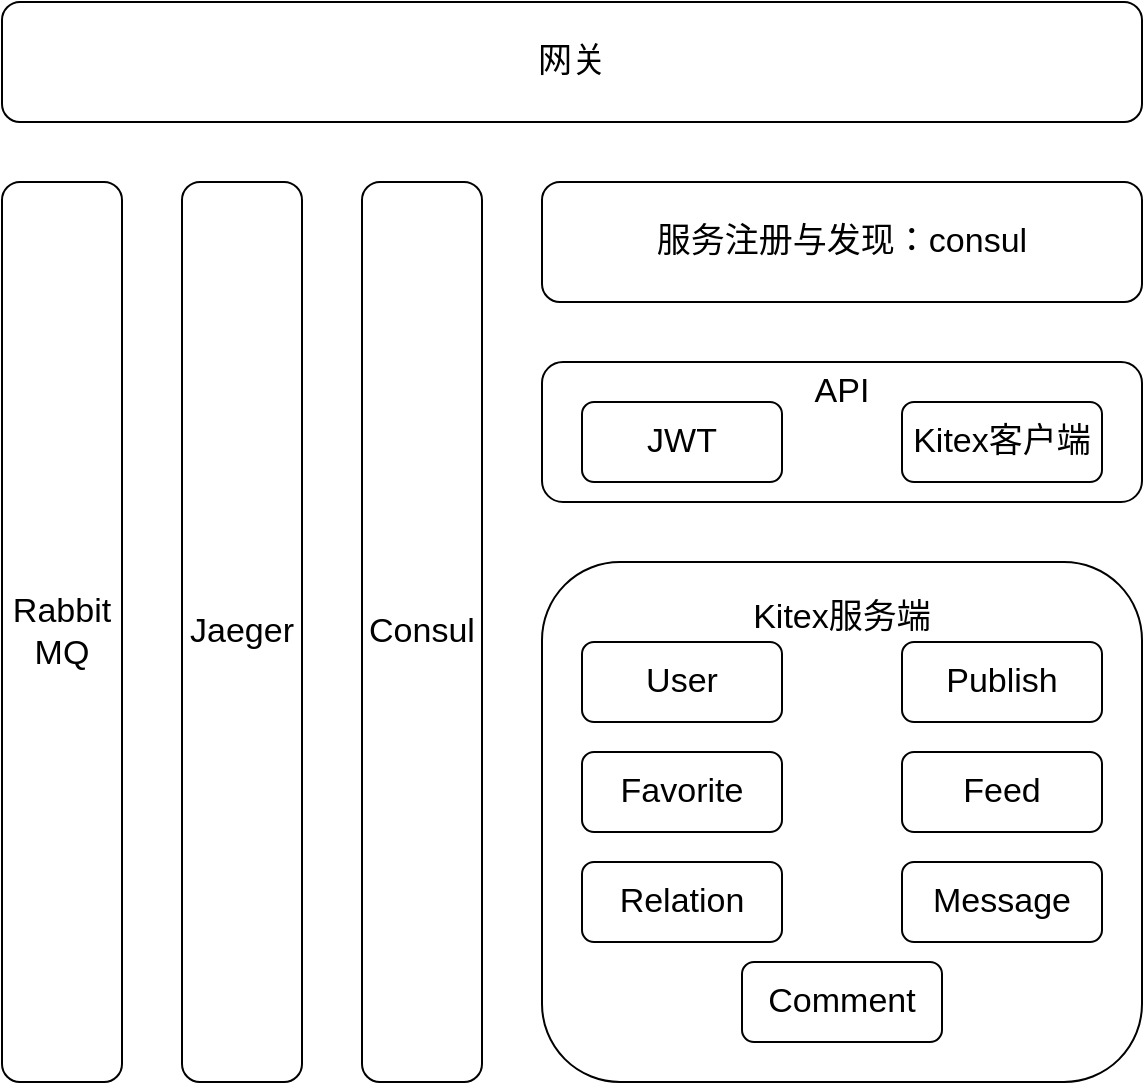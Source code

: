 <mxfile version="21.3.6" type="github">
  <diagram name="第 1 页" id="Sx_QgxzTAHvO5nQUL6J-">
    <mxGraphModel dx="1004" dy="584" grid="1" gridSize="10" guides="1" tooltips="1" connect="1" arrows="1" fold="1" page="1" pageScale="1" pageWidth="827" pageHeight="1169" math="0" shadow="0">
      <root>
        <mxCell id="0" />
        <mxCell id="1" parent="0" />
        <mxCell id="U1CYbbYPHP6qleJ2mfHF-2" value="网关" style="rounded=1;whiteSpace=wrap;html=1;fillColor=none;fontSize=17;" vertex="1" parent="1">
          <mxGeometry x="30" y="60" width="570" height="60" as="geometry" />
        </mxCell>
        <mxCell id="U1CYbbYPHP6qleJ2mfHF-3" value="服务注册与发现：consul" style="rounded=1;whiteSpace=wrap;html=1;fillColor=none;fontSize=17;" vertex="1" parent="1">
          <mxGeometry x="300" y="150" width="300" height="60" as="geometry" />
        </mxCell>
        <mxCell id="U1CYbbYPHP6qleJ2mfHF-4" value="API&lt;br style=&quot;font-size: 17px;&quot;&gt;&lt;br style=&quot;font-size: 17px;&quot;&gt;&lt;br style=&quot;font-size: 17px;&quot;&gt;" style="rounded=1;whiteSpace=wrap;html=1;fillColor=none;fontSize=17;" vertex="1" parent="1">
          <mxGeometry x="300" y="240" width="300" height="70" as="geometry" />
        </mxCell>
        <mxCell id="U1CYbbYPHP6qleJ2mfHF-5" value="JWT" style="rounded=1;whiteSpace=wrap;html=1;fillColor=none;fontSize=17;" vertex="1" parent="1">
          <mxGeometry x="320" y="260" width="100" height="40" as="geometry" />
        </mxCell>
        <mxCell id="U1CYbbYPHP6qleJ2mfHF-7" value="Kitex客户端" style="rounded=1;whiteSpace=wrap;html=1;fillColor=none;fontSize=17;" vertex="1" parent="1">
          <mxGeometry x="480" y="260" width="100" height="40" as="geometry" />
        </mxCell>
        <mxCell id="U1CYbbYPHP6qleJ2mfHF-8" value="Kitex服务端&lt;br style=&quot;font-size: 17px;&quot;&gt;&lt;br style=&quot;font-size: 17px;&quot;&gt;&lt;br style=&quot;font-size: 17px;&quot;&gt;&lt;br style=&quot;font-size: 17px;&quot;&gt;&lt;br style=&quot;font-size: 17px;&quot;&gt;&lt;br style=&quot;font-size: 17px;&quot;&gt;&lt;br style=&quot;font-size: 17px;&quot;&gt;&lt;br style=&quot;font-size: 17px;&quot;&gt;&lt;br style=&quot;font-size: 17px;&quot;&gt;&lt;br style=&quot;font-size: 17px;&quot;&gt;&lt;br style=&quot;font-size: 17px;&quot;&gt;" style="rounded=1;whiteSpace=wrap;html=1;fillColor=none;fontSize=17;" vertex="1" parent="1">
          <mxGeometry x="300" y="340" width="300" height="260" as="geometry" />
        </mxCell>
        <mxCell id="U1CYbbYPHP6qleJ2mfHF-9" value="User" style="rounded=1;whiteSpace=wrap;html=1;fillColor=none;fontSize=17;" vertex="1" parent="1">
          <mxGeometry x="320" y="380" width="100" height="40" as="geometry" />
        </mxCell>
        <mxCell id="U1CYbbYPHP6qleJ2mfHF-10" value="Publish" style="rounded=1;whiteSpace=wrap;html=1;fillColor=none;fontSize=17;" vertex="1" parent="1">
          <mxGeometry x="480" y="380" width="100" height="40" as="geometry" />
        </mxCell>
        <mxCell id="U1CYbbYPHP6qleJ2mfHF-11" value="Favorite" style="rounded=1;whiteSpace=wrap;html=1;fillColor=none;fontSize=17;" vertex="1" parent="1">
          <mxGeometry x="320" y="435" width="100" height="40" as="geometry" />
        </mxCell>
        <mxCell id="U1CYbbYPHP6qleJ2mfHF-13" value="Feed" style="rounded=1;whiteSpace=wrap;html=1;fillColor=none;fontSize=17;" vertex="1" parent="1">
          <mxGeometry x="480" y="435" width="100" height="40" as="geometry" />
        </mxCell>
        <mxCell id="U1CYbbYPHP6qleJ2mfHF-14" value="Relation" style="rounded=1;whiteSpace=wrap;html=1;fillColor=none;fontSize=17;" vertex="1" parent="1">
          <mxGeometry x="320" y="490" width="100" height="40" as="geometry" />
        </mxCell>
        <mxCell id="U1CYbbYPHP6qleJ2mfHF-15" value="Message" style="rounded=1;whiteSpace=wrap;html=1;fillColor=none;fontSize=17;" vertex="1" parent="1">
          <mxGeometry x="480" y="490" width="100" height="40" as="geometry" />
        </mxCell>
        <mxCell id="U1CYbbYPHP6qleJ2mfHF-16" value="Comment" style="rounded=1;whiteSpace=wrap;html=1;fillColor=none;fontSize=17;" vertex="1" parent="1">
          <mxGeometry x="400" y="540" width="100" height="40" as="geometry" />
        </mxCell>
        <mxCell id="U1CYbbYPHP6qleJ2mfHF-17" value="Jaeger" style="rounded=1;whiteSpace=wrap;html=1;fillColor=none;fontSize=17;" vertex="1" parent="1">
          <mxGeometry x="120" y="150" width="60" height="450" as="geometry" />
        </mxCell>
        <mxCell id="U1CYbbYPHP6qleJ2mfHF-18" value="Consul" style="rounded=1;whiteSpace=wrap;html=1;fillColor=none;fontSize=17;" vertex="1" parent="1">
          <mxGeometry x="210" y="150" width="60" height="450" as="geometry" />
        </mxCell>
        <mxCell id="U1CYbbYPHP6qleJ2mfHF-19" value="Rabbit&lt;br&gt;MQ" style="rounded=1;whiteSpace=wrap;html=1;fillColor=none;fontSize=17;" vertex="1" parent="1">
          <mxGeometry x="30" y="150" width="60" height="450" as="geometry" />
        </mxCell>
      </root>
    </mxGraphModel>
  </diagram>
</mxfile>
